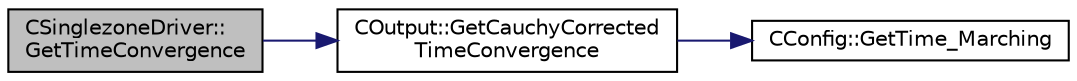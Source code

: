 digraph "CSinglezoneDriver::GetTimeConvergence"
{
 // LATEX_PDF_SIZE
  edge [fontname="Helvetica",fontsize="10",labelfontname="Helvetica",labelfontsize="10"];
  node [fontname="Helvetica",fontsize="10",shape=record];
  rankdir="LR";
  Node1 [label="CSinglezoneDriver::\lGetTimeConvergence",height=0.2,width=0.4,color="black", fillcolor="grey75", style="filled", fontcolor="black",tooltip="Returns whether all specified windowed-time-averaged ouputs have been converged."];
  Node1 -> Node2 [color="midnightblue",fontsize="10",style="solid",fontname="Helvetica"];
  Node2 [label="COutput::GetCauchyCorrected\lTimeConvergence",height=0.2,width=0.4,color="black", fillcolor="white", style="filled",URL="$classCOutput.html#a7b5fc35e093df0e4deb108fd04114d2d",tooltip="Get convergence time convergence of the specified windowed-time-averaged ouput of the problem...."];
  Node2 -> Node3 [color="midnightblue",fontsize="10",style="solid",fontname="Helvetica"];
  Node3 [label="CConfig::GetTime_Marching",height=0.2,width=0.4,color="black", fillcolor="white", style="filled",URL="$classCConfig.html#ac47e04d76ce865893a94dcedd3c9b6a5",tooltip="Provides information about the time integration, and change the write in the output files information..."];
}
